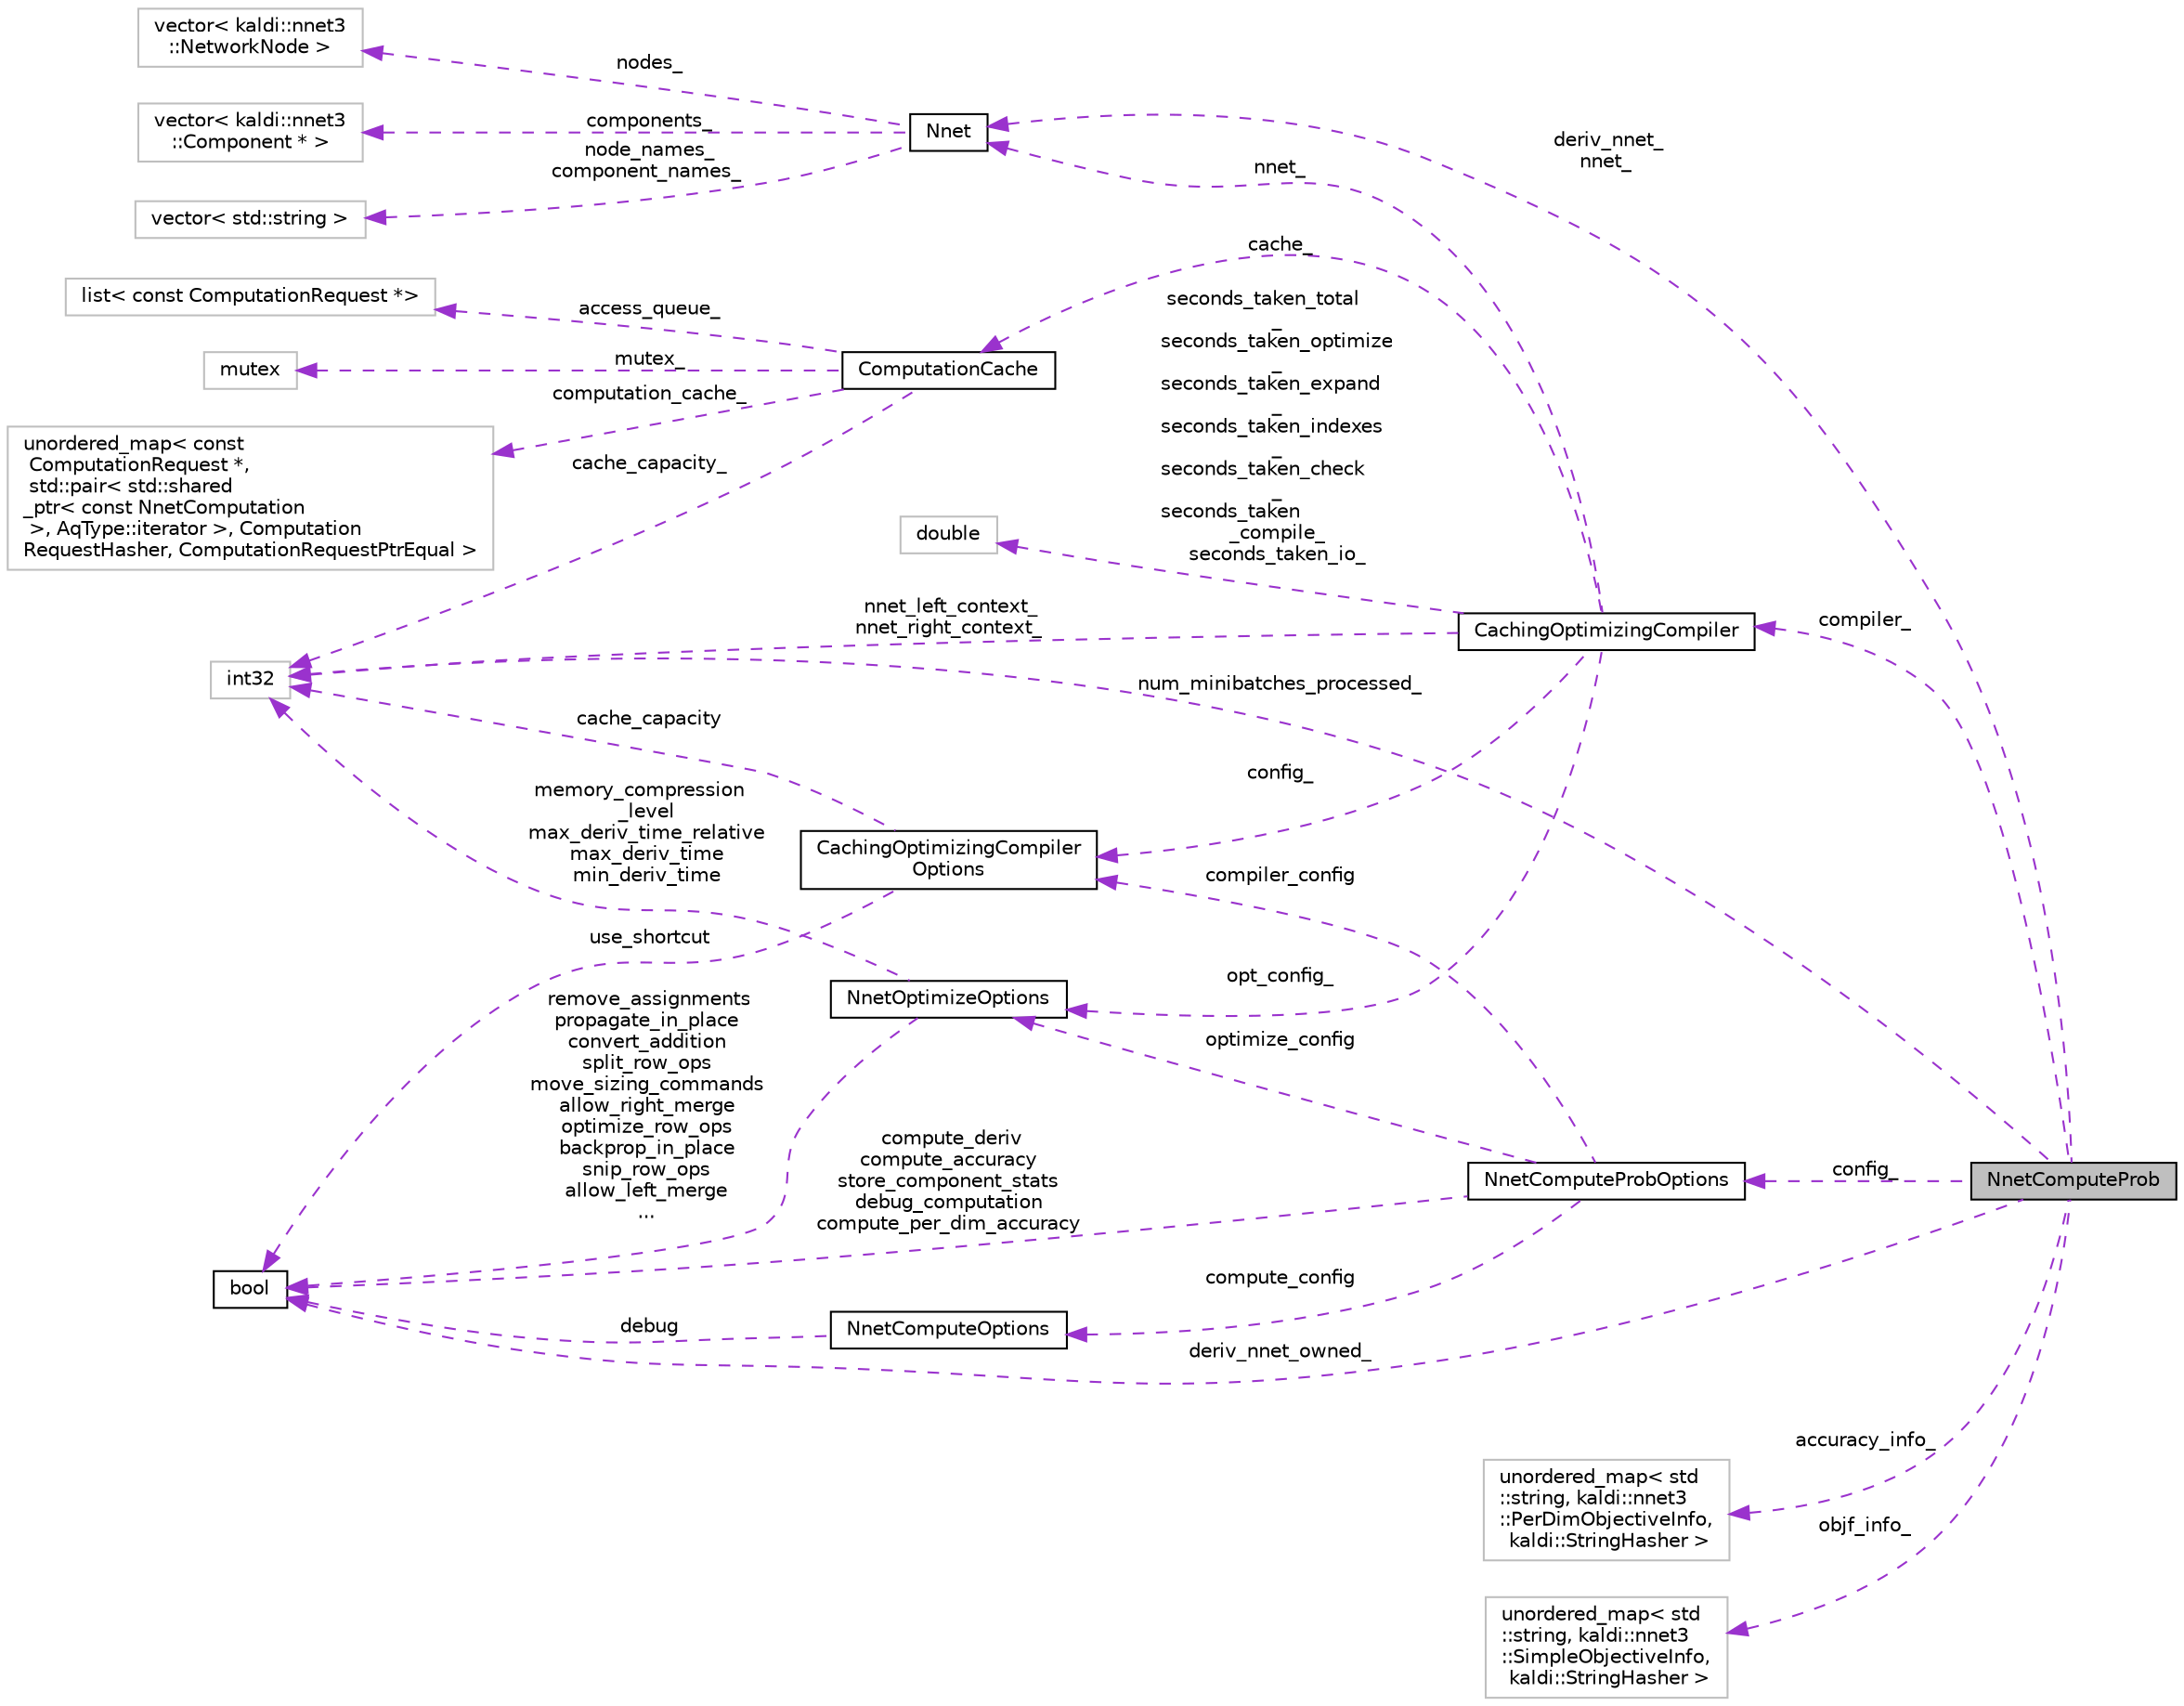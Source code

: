 digraph "NnetComputeProb"
{
  edge [fontname="Helvetica",fontsize="10",labelfontname="Helvetica",labelfontsize="10"];
  node [fontname="Helvetica",fontsize="10",shape=record];
  rankdir="LR";
  Node1 [label="NnetComputeProb",height=0.2,width=0.4,color="black", fillcolor="grey75", style="filled", fontcolor="black"];
  Node2 -> Node1 [dir="back",color="darkorchid3",fontsize="10",style="dashed",label=" compiler_" ,fontname="Helvetica"];
  Node2 [label="CachingOptimizingCompiler",height=0.2,width=0.4,color="black", fillcolor="white", style="filled",URL="$classkaldi_1_1nnet3_1_1CachingOptimizingCompiler.html",tooltip="This class enables you to do the compilation and optimization in one call, and also ensures that if t..."];
  Node3 -> Node2 [dir="back",color="darkorchid3",fontsize="10",style="dashed",label=" seconds_taken_total\l_\nseconds_taken_optimize\l_\nseconds_taken_expand\l_\nseconds_taken_indexes\l_\nseconds_taken_check\l_\nseconds_taken\l_compile_\nseconds_taken_io_" ,fontname="Helvetica"];
  Node3 [label="double",height=0.2,width=0.4,color="grey75", fillcolor="white", style="filled"];
  Node4 -> Node2 [dir="back",color="darkorchid3",fontsize="10",style="dashed",label=" cache_" ,fontname="Helvetica"];
  Node4 [label="ComputationCache",height=0.2,width=0.4,color="black", fillcolor="white", style="filled",URL="$classkaldi_1_1nnet3_1_1ComputationCache.html",tooltip="Class ComputationCache is used inside class CachingOptimizingCompiler to cache previously computed co..."];
  Node5 -> Node4 [dir="back",color="darkorchid3",fontsize="10",style="dashed",label=" mutex_" ,fontname="Helvetica"];
  Node5 [label="mutex",height=0.2,width=0.4,color="grey75", fillcolor="white", style="filled"];
  Node6 -> Node4 [dir="back",color="darkorchid3",fontsize="10",style="dashed",label=" computation_cache_" ,fontname="Helvetica"];
  Node6 [label="unordered_map\< const\l ComputationRequest *,\l std::pair\< std::shared\l_ptr\< const NnetComputation\l \>, AqType::iterator \>, Computation\lRequestHasher, ComputationRequestPtrEqual \>",height=0.2,width=0.4,color="grey75", fillcolor="white", style="filled"];
  Node7 -> Node4 [dir="back",color="darkorchid3",fontsize="10",style="dashed",label=" access_queue_" ,fontname="Helvetica"];
  Node7 [label="list\< const ComputationRequest *\>",height=0.2,width=0.4,color="grey75", fillcolor="white", style="filled"];
  Node8 -> Node4 [dir="back",color="darkorchid3",fontsize="10",style="dashed",label=" cache_capacity_" ,fontname="Helvetica"];
  Node8 [label="int32",height=0.2,width=0.4,color="grey75", fillcolor="white", style="filled"];
  Node9 -> Node2 [dir="back",color="darkorchid3",fontsize="10",style="dashed",label=" config_" ,fontname="Helvetica"];
  Node9 [label="CachingOptimizingCompiler\lOptions",height=0.2,width=0.4,color="black", fillcolor="white", style="filled",URL="$structkaldi_1_1nnet3_1_1CachingOptimizingCompilerOptions.html"];
  Node10 -> Node9 [dir="back",color="darkorchid3",fontsize="10",style="dashed",label=" use_shortcut" ,fontname="Helvetica"];
  Node10 [label="bool",height=0.2,width=0.4,color="black", fillcolor="white", style="filled",URL="$classbool.html"];
  Node8 -> Node9 [dir="back",color="darkorchid3",fontsize="10",style="dashed",label=" cache_capacity" ,fontname="Helvetica"];
  Node11 -> Node2 [dir="back",color="darkorchid3",fontsize="10",style="dashed",label=" opt_config_" ,fontname="Helvetica"];
  Node11 [label="NnetOptimizeOptions",height=0.2,width=0.4,color="black", fillcolor="white", style="filled",URL="$structkaldi_1_1nnet3_1_1NnetOptimizeOptions.html"];
  Node10 -> Node11 [dir="back",color="darkorchid3",fontsize="10",style="dashed",label=" remove_assignments\npropagate_in_place\nconvert_addition\nsplit_row_ops\nmove_sizing_commands\nallow_right_merge\noptimize_row_ops\nbackprop_in_place\nsnip_row_ops\nallow_left_merge\n..." ,fontname="Helvetica"];
  Node8 -> Node11 [dir="back",color="darkorchid3",fontsize="10",style="dashed",label=" memory_compression\l_level\nmax_deriv_time_relative\nmax_deriv_time\nmin_deriv_time" ,fontname="Helvetica"];
  Node12 -> Node2 [dir="back",color="darkorchid3",fontsize="10",style="dashed",label=" nnet_" ,fontname="Helvetica"];
  Node12 [label="Nnet",height=0.2,width=0.4,color="black", fillcolor="white", style="filled",URL="$classkaldi_1_1nnet3_1_1Nnet.html"];
  Node13 -> Node12 [dir="back",color="darkorchid3",fontsize="10",style="dashed",label=" node_names_\ncomponent_names_" ,fontname="Helvetica"];
  Node13 [label="vector\< std::string \>",height=0.2,width=0.4,color="grey75", fillcolor="white", style="filled"];
  Node14 -> Node12 [dir="back",color="darkorchid3",fontsize="10",style="dashed",label=" nodes_" ,fontname="Helvetica"];
  Node14 [label="vector\< kaldi::nnet3\l::NetworkNode \>",height=0.2,width=0.4,color="grey75", fillcolor="white", style="filled"];
  Node15 -> Node12 [dir="back",color="darkorchid3",fontsize="10",style="dashed",label=" components_" ,fontname="Helvetica"];
  Node15 [label="vector\< kaldi::nnet3\l::Component * \>",height=0.2,width=0.4,color="grey75", fillcolor="white", style="filled"];
  Node8 -> Node2 [dir="back",color="darkorchid3",fontsize="10",style="dashed",label=" nnet_left_context_\nnnet_right_context_" ,fontname="Helvetica"];
  Node16 -> Node1 [dir="back",color="darkorchid3",fontsize="10",style="dashed",label=" accuracy_info_" ,fontname="Helvetica"];
  Node16 [label="unordered_map\< std\l::string, kaldi::nnet3\l::PerDimObjectiveInfo,\l kaldi::StringHasher \>",height=0.2,width=0.4,color="grey75", fillcolor="white", style="filled"];
  Node10 -> Node1 [dir="back",color="darkorchid3",fontsize="10",style="dashed",label=" deriv_nnet_owned_" ,fontname="Helvetica"];
  Node17 -> Node1 [dir="back",color="darkorchid3",fontsize="10",style="dashed",label=" config_" ,fontname="Helvetica"];
  Node17 [label="NnetComputeProbOptions",height=0.2,width=0.4,color="black", fillcolor="white", style="filled",URL="$structkaldi_1_1nnet3_1_1NnetComputeProbOptions.html"];
  Node18 -> Node17 [dir="back",color="darkorchid3",fontsize="10",style="dashed",label=" compute_config" ,fontname="Helvetica"];
  Node18 [label="NnetComputeOptions",height=0.2,width=0.4,color="black", fillcolor="white", style="filled",URL="$structkaldi_1_1nnet3_1_1NnetComputeOptions.html"];
  Node10 -> Node18 [dir="back",color="darkorchid3",fontsize="10",style="dashed",label=" debug" ,fontname="Helvetica"];
  Node10 -> Node17 [dir="back",color="darkorchid3",fontsize="10",style="dashed",label=" compute_deriv\ncompute_accuracy\nstore_component_stats\ndebug_computation\ncompute_per_dim_accuracy" ,fontname="Helvetica"];
  Node9 -> Node17 [dir="back",color="darkorchid3",fontsize="10",style="dashed",label=" compiler_config" ,fontname="Helvetica"];
  Node11 -> Node17 [dir="back",color="darkorchid3",fontsize="10",style="dashed",label=" optimize_config" ,fontname="Helvetica"];
  Node19 -> Node1 [dir="back",color="darkorchid3",fontsize="10",style="dashed",label=" objf_info_" ,fontname="Helvetica"];
  Node19 [label="unordered_map\< std\l::string, kaldi::nnet3\l::SimpleObjectiveInfo,\l kaldi::StringHasher \>",height=0.2,width=0.4,color="grey75", fillcolor="white", style="filled"];
  Node12 -> Node1 [dir="back",color="darkorchid3",fontsize="10",style="dashed",label=" deriv_nnet_\nnnet_" ,fontname="Helvetica"];
  Node8 -> Node1 [dir="back",color="darkorchid3",fontsize="10",style="dashed",label=" num_minibatches_processed_" ,fontname="Helvetica"];
}
